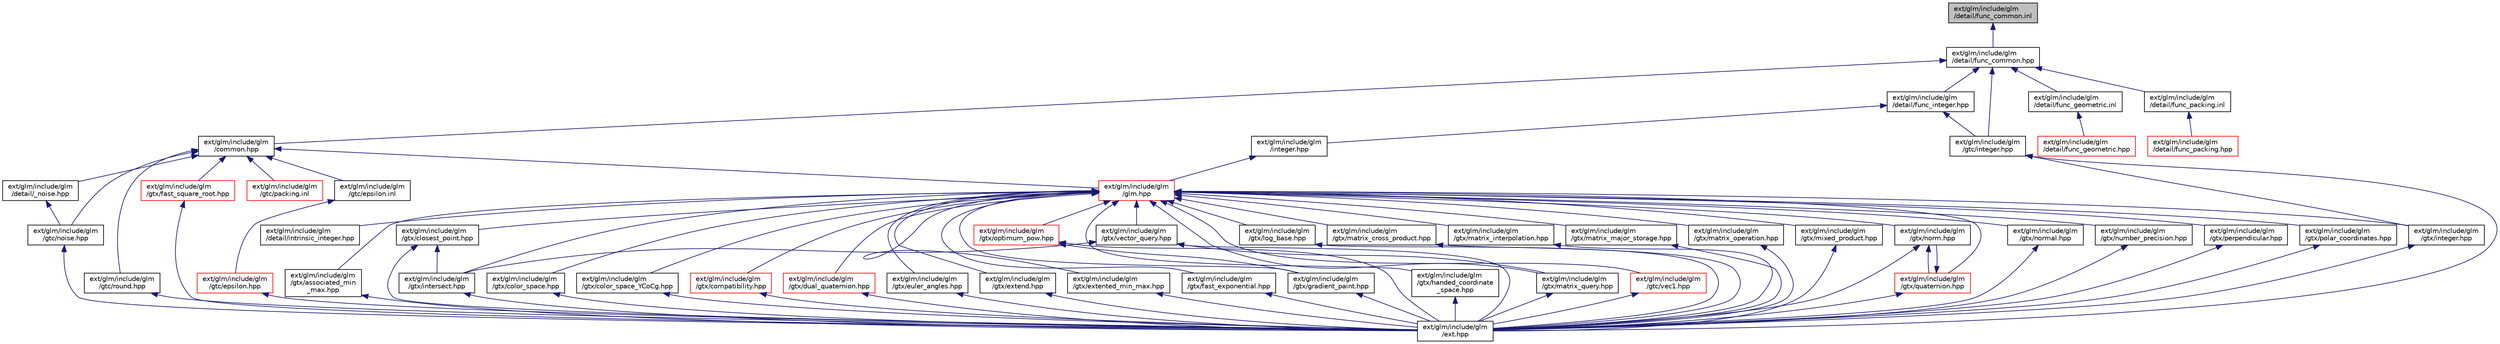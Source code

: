 digraph "ext/glm/include/glm/detail/func_common.inl"
{
  edge [fontname="Helvetica",fontsize="10",labelfontname="Helvetica",labelfontsize="10"];
  node [fontname="Helvetica",fontsize="10",shape=record];
  Node1 [label="ext/glm/include/glm\l/detail/func_common.inl",height=0.2,width=0.4,color="black", fillcolor="grey75", style="filled" fontcolor="black"];
  Node1 -> Node2 [dir="back",color="midnightblue",fontsize="10",style="solid"];
  Node2 [label="ext/glm/include/glm\l/detail/func_common.hpp",height=0.2,width=0.4,color="black", fillcolor="white", style="filled",URL="$func__common_8hpp.html"];
  Node2 -> Node3 [dir="back",color="midnightblue",fontsize="10",style="solid"];
  Node3 [label="ext/glm/include/glm\l/common.hpp",height=0.2,width=0.4,color="black", fillcolor="white", style="filled",URL="$common_8hpp.html"];
  Node3 -> Node4 [dir="back",color="midnightblue",fontsize="10",style="solid"];
  Node4 [label="ext/glm/include/glm\l/detail/_noise.hpp",height=0.2,width=0.4,color="black", fillcolor="white", style="filled",URL="$__noise_8hpp.html"];
  Node4 -> Node5 [dir="back",color="midnightblue",fontsize="10",style="solid"];
  Node5 [label="ext/glm/include/glm\l/gtc/noise.hpp",height=0.2,width=0.4,color="black", fillcolor="white", style="filled",URL="$noise_8hpp.html"];
  Node5 -> Node6 [dir="back",color="midnightblue",fontsize="10",style="solid"];
  Node6 [label="ext/glm/include/glm\l/ext.hpp",height=0.2,width=0.4,color="black", fillcolor="white", style="filled",URL="$ext_8hpp_source.html"];
  Node3 -> Node7 [dir="back",color="midnightblue",fontsize="10",style="solid"];
  Node7 [label="ext/glm/include/glm\l/gtc/epsilon.inl",height=0.2,width=0.4,color="black", fillcolor="white", style="filled",URL="$epsilon_8inl.html"];
  Node7 -> Node8 [dir="back",color="midnightblue",fontsize="10",style="solid"];
  Node8 [label="ext/glm/include/glm\l/gtc/epsilon.hpp",height=0.2,width=0.4,color="red", fillcolor="white", style="filled",URL="$epsilon_8hpp.html"];
  Node8 -> Node6 [dir="back",color="midnightblue",fontsize="10",style="solid"];
  Node3 -> Node5 [dir="back",color="midnightblue",fontsize="10",style="solid"];
  Node3 -> Node9 [dir="back",color="midnightblue",fontsize="10",style="solid"];
  Node9 [label="ext/glm/include/glm\l/glm.hpp",height=0.2,width=0.4,color="red", fillcolor="white", style="filled",URL="$glm_8hpp.html"];
  Node9 -> Node10 [dir="back",color="midnightblue",fontsize="10",style="solid"];
  Node10 [label="ext/glm/include/glm\l/detail/intrinsic_integer.hpp",height=0.2,width=0.4,color="black", fillcolor="white", style="filled",URL="$intrinsic__integer_8hpp.html"];
  Node9 -> Node11 [dir="back",color="midnightblue",fontsize="10",style="solid"];
  Node11 [label="ext/glm/include/glm\l/gtc/vec1.hpp",height=0.2,width=0.4,color="red", fillcolor="white", style="filled",URL="$vec1_8hpp.html"];
  Node11 -> Node6 [dir="back",color="midnightblue",fontsize="10",style="solid"];
  Node9 -> Node12 [dir="back",color="midnightblue",fontsize="10",style="solid"];
  Node12 [label="ext/glm/include/glm\l/gtx/associated_min\l_max.hpp",height=0.2,width=0.4,color="black", fillcolor="white", style="filled",URL="$associated__min__max_8hpp.html"];
  Node12 -> Node6 [dir="back",color="midnightblue",fontsize="10",style="solid"];
  Node9 -> Node13 [dir="back",color="midnightblue",fontsize="10",style="solid"];
  Node13 [label="ext/glm/include/glm\l/gtx/closest_point.hpp",height=0.2,width=0.4,color="black", fillcolor="white", style="filled",URL="$closest__point_8hpp.html"];
  Node13 -> Node6 [dir="back",color="midnightblue",fontsize="10",style="solid"];
  Node13 -> Node14 [dir="back",color="midnightblue",fontsize="10",style="solid"];
  Node14 [label="ext/glm/include/glm\l/gtx/intersect.hpp",height=0.2,width=0.4,color="black", fillcolor="white", style="filled",URL="$intersect_8hpp.html"];
  Node14 -> Node6 [dir="back",color="midnightblue",fontsize="10",style="solid"];
  Node9 -> Node15 [dir="back",color="midnightblue",fontsize="10",style="solid"];
  Node15 [label="ext/glm/include/glm\l/gtx/color_space.hpp",height=0.2,width=0.4,color="black", fillcolor="white", style="filled",URL="$gtx_2color__space_8hpp.html"];
  Node15 -> Node6 [dir="back",color="midnightblue",fontsize="10",style="solid"];
  Node9 -> Node16 [dir="back",color="midnightblue",fontsize="10",style="solid"];
  Node16 [label="ext/glm/include/glm\l/gtx/color_space_YCoCg.hpp",height=0.2,width=0.4,color="black", fillcolor="white", style="filled",URL="$color__space___y_co_cg_8hpp.html"];
  Node16 -> Node6 [dir="back",color="midnightblue",fontsize="10",style="solid"];
  Node9 -> Node17 [dir="back",color="midnightblue",fontsize="10",style="solid"];
  Node17 [label="ext/glm/include/glm\l/gtx/compatibility.hpp",height=0.2,width=0.4,color="red", fillcolor="white", style="filled",URL="$compatibility_8hpp.html"];
  Node17 -> Node6 [dir="back",color="midnightblue",fontsize="10",style="solid"];
  Node9 -> Node18 [dir="back",color="midnightblue",fontsize="10",style="solid"];
  Node18 [label="ext/glm/include/glm\l/gtx/dual_quaternion.hpp",height=0.2,width=0.4,color="red", fillcolor="white", style="filled",URL="$dual__quaternion_8hpp.html"];
  Node18 -> Node6 [dir="back",color="midnightblue",fontsize="10",style="solid"];
  Node9 -> Node19 [dir="back",color="midnightblue",fontsize="10",style="solid"];
  Node19 [label="ext/glm/include/glm\l/gtx/euler_angles.hpp",height=0.2,width=0.4,color="black", fillcolor="white", style="filled",URL="$euler__angles_8hpp.html"];
  Node19 -> Node6 [dir="back",color="midnightblue",fontsize="10",style="solid"];
  Node9 -> Node20 [dir="back",color="midnightblue",fontsize="10",style="solid"];
  Node20 [label="ext/glm/include/glm\l/gtx/extend.hpp",height=0.2,width=0.4,color="black", fillcolor="white", style="filled",URL="$extend_8hpp.html"];
  Node20 -> Node6 [dir="back",color="midnightblue",fontsize="10",style="solid"];
  Node9 -> Node21 [dir="back",color="midnightblue",fontsize="10",style="solid"];
  Node21 [label="ext/glm/include/glm\l/gtx/extented_min_max.hpp",height=0.2,width=0.4,color="black", fillcolor="white", style="filled",URL="$extented__min__max_8hpp.html"];
  Node21 -> Node6 [dir="back",color="midnightblue",fontsize="10",style="solid"];
  Node9 -> Node22 [dir="back",color="midnightblue",fontsize="10",style="solid"];
  Node22 [label="ext/glm/include/glm\l/gtx/fast_exponential.hpp",height=0.2,width=0.4,color="black", fillcolor="white", style="filled",URL="$fast__exponential_8hpp.html"];
  Node22 -> Node6 [dir="back",color="midnightblue",fontsize="10",style="solid"];
  Node9 -> Node23 [dir="back",color="midnightblue",fontsize="10",style="solid"];
  Node23 [label="ext/glm/include/glm\l/gtx/gradient_paint.hpp",height=0.2,width=0.4,color="black", fillcolor="white", style="filled",URL="$gradient__paint_8hpp.html"];
  Node23 -> Node6 [dir="back",color="midnightblue",fontsize="10",style="solid"];
  Node9 -> Node24 [dir="back",color="midnightblue",fontsize="10",style="solid"];
  Node24 [label="ext/glm/include/glm\l/gtx/optimum_pow.hpp",height=0.2,width=0.4,color="red", fillcolor="white", style="filled",URL="$optimum__pow_8hpp.html"];
  Node24 -> Node23 [dir="back",color="midnightblue",fontsize="10",style="solid"];
  Node24 -> Node6 [dir="back",color="midnightblue",fontsize="10",style="solid"];
  Node9 -> Node25 [dir="back",color="midnightblue",fontsize="10",style="solid"];
  Node25 [label="ext/glm/include/glm\l/gtx/handed_coordinate\l_space.hpp",height=0.2,width=0.4,color="black", fillcolor="white", style="filled",URL="$handed__coordinate__space_8hpp.html"];
  Node25 -> Node6 [dir="back",color="midnightblue",fontsize="10",style="solid"];
  Node9 -> Node26 [dir="back",color="midnightblue",fontsize="10",style="solid"];
  Node26 [label="ext/glm/include/glm\l/gtx/integer.hpp",height=0.2,width=0.4,color="black", fillcolor="white", style="filled",URL="$gtx_2integer_8hpp.html"];
  Node26 -> Node6 [dir="back",color="midnightblue",fontsize="10",style="solid"];
  Node9 -> Node14 [dir="back",color="midnightblue",fontsize="10",style="solid"];
  Node9 -> Node27 [dir="back",color="midnightblue",fontsize="10",style="solid"];
  Node27 [label="ext/glm/include/glm\l/gtx/vector_query.hpp",height=0.2,width=0.4,color="black", fillcolor="white", style="filled",URL="$vector__query_8hpp.html"];
  Node27 -> Node14 [dir="back",color="midnightblue",fontsize="10",style="solid"];
  Node27 -> Node28 [dir="back",color="midnightblue",fontsize="10",style="solid"];
  Node28 [label="ext/glm/include/glm\l/gtx/matrix_query.hpp",height=0.2,width=0.4,color="black", fillcolor="white", style="filled",URL="$matrix__query_8hpp.html"];
  Node28 -> Node6 [dir="back",color="midnightblue",fontsize="10",style="solid"];
  Node27 -> Node6 [dir="back",color="midnightblue",fontsize="10",style="solid"];
  Node9 -> Node29 [dir="back",color="midnightblue",fontsize="10",style="solid"];
  Node29 [label="ext/glm/include/glm\l/gtx/log_base.hpp",height=0.2,width=0.4,color="black", fillcolor="white", style="filled",URL="$log__base_8hpp.html"];
  Node29 -> Node6 [dir="back",color="midnightblue",fontsize="10",style="solid"];
  Node9 -> Node30 [dir="back",color="midnightblue",fontsize="10",style="solid"];
  Node30 [label="ext/glm/include/glm\l/gtx/matrix_cross_product.hpp",height=0.2,width=0.4,color="black", fillcolor="white", style="filled",URL="$matrix__cross__product_8hpp.html"];
  Node30 -> Node6 [dir="back",color="midnightblue",fontsize="10",style="solid"];
  Node9 -> Node31 [dir="back",color="midnightblue",fontsize="10",style="solid"];
  Node31 [label="ext/glm/include/glm\l/gtx/matrix_interpolation.hpp",height=0.2,width=0.4,color="black", fillcolor="white", style="filled",URL="$matrix__interpolation_8hpp.html"];
  Node31 -> Node6 [dir="back",color="midnightblue",fontsize="10",style="solid"];
  Node9 -> Node32 [dir="back",color="midnightblue",fontsize="10",style="solid"];
  Node32 [label="ext/glm/include/glm\l/gtx/matrix_major_storage.hpp",height=0.2,width=0.4,color="black", fillcolor="white", style="filled",URL="$matrix__major__storage_8hpp.html"];
  Node32 -> Node6 [dir="back",color="midnightblue",fontsize="10",style="solid"];
  Node9 -> Node33 [dir="back",color="midnightblue",fontsize="10",style="solid"];
  Node33 [label="ext/glm/include/glm\l/gtx/matrix_operation.hpp",height=0.2,width=0.4,color="black", fillcolor="white", style="filled",URL="$matrix__operation_8hpp.html"];
  Node33 -> Node6 [dir="back",color="midnightblue",fontsize="10",style="solid"];
  Node9 -> Node28 [dir="back",color="midnightblue",fontsize="10",style="solid"];
  Node9 -> Node34 [dir="back",color="midnightblue",fontsize="10",style="solid"];
  Node34 [label="ext/glm/include/glm\l/gtx/mixed_product.hpp",height=0.2,width=0.4,color="black", fillcolor="white", style="filled",URL="$mixed__product_8hpp.html"];
  Node34 -> Node6 [dir="back",color="midnightblue",fontsize="10",style="solid"];
  Node9 -> Node35 [dir="back",color="midnightblue",fontsize="10",style="solid"];
  Node35 [label="ext/glm/include/glm\l/gtx/norm.hpp",height=0.2,width=0.4,color="black", fillcolor="white", style="filled",URL="$norm_8hpp.html"];
  Node35 -> Node6 [dir="back",color="midnightblue",fontsize="10",style="solid"];
  Node35 -> Node36 [dir="back",color="midnightblue",fontsize="10",style="solid"];
  Node36 [label="ext/glm/include/glm\l/gtx/quaternion.hpp",height=0.2,width=0.4,color="red", fillcolor="white", style="filled",URL="$gtx_2quaternion_8hpp.html"];
  Node36 -> Node35 [dir="back",color="midnightblue",fontsize="10",style="solid"];
  Node36 -> Node6 [dir="back",color="midnightblue",fontsize="10",style="solid"];
  Node9 -> Node36 [dir="back",color="midnightblue",fontsize="10",style="solid"];
  Node9 -> Node37 [dir="back",color="midnightblue",fontsize="10",style="solid"];
  Node37 [label="ext/glm/include/glm\l/gtx/normal.hpp",height=0.2,width=0.4,color="black", fillcolor="white", style="filled",URL="$normal_8hpp.html"];
  Node37 -> Node6 [dir="back",color="midnightblue",fontsize="10",style="solid"];
  Node9 -> Node38 [dir="back",color="midnightblue",fontsize="10",style="solid"];
  Node38 [label="ext/glm/include/glm\l/gtx/number_precision.hpp",height=0.2,width=0.4,color="black", fillcolor="white", style="filled",URL="$number__precision_8hpp.html"];
  Node38 -> Node6 [dir="back",color="midnightblue",fontsize="10",style="solid"];
  Node9 -> Node39 [dir="back",color="midnightblue",fontsize="10",style="solid"];
  Node39 [label="ext/glm/include/glm\l/gtx/perpendicular.hpp",height=0.2,width=0.4,color="black", fillcolor="white", style="filled",URL="$perpendicular_8hpp.html"];
  Node39 -> Node6 [dir="back",color="midnightblue",fontsize="10",style="solid"];
  Node9 -> Node40 [dir="back",color="midnightblue",fontsize="10",style="solid"];
  Node40 [label="ext/glm/include/glm\l/gtx/polar_coordinates.hpp",height=0.2,width=0.4,color="black", fillcolor="white", style="filled",URL="$polar__coordinates_8hpp.html"];
  Node40 -> Node6 [dir="back",color="midnightblue",fontsize="10",style="solid"];
  Node3 -> Node41 [dir="back",color="midnightblue",fontsize="10",style="solid"];
  Node41 [label="ext/glm/include/glm\l/gtc/packing.inl",height=0.2,width=0.4,color="red", fillcolor="white", style="filled",URL="$packing_8inl.html"];
  Node3 -> Node42 [dir="back",color="midnightblue",fontsize="10",style="solid"];
  Node42 [label="ext/glm/include/glm\l/gtc/round.hpp",height=0.2,width=0.4,color="black", fillcolor="white", style="filled",URL="$round_8hpp.html"];
  Node42 -> Node6 [dir="back",color="midnightblue",fontsize="10",style="solid"];
  Node3 -> Node43 [dir="back",color="midnightblue",fontsize="10",style="solid"];
  Node43 [label="ext/glm/include/glm\l/gtx/fast_square_root.hpp",height=0.2,width=0.4,color="red", fillcolor="white", style="filled",URL="$fast__square__root_8hpp.html"];
  Node43 -> Node6 [dir="back",color="midnightblue",fontsize="10",style="solid"];
  Node2 -> Node44 [dir="back",color="midnightblue",fontsize="10",style="solid"];
  Node44 [label="ext/glm/include/glm\l/detail/func_geometric.inl",height=0.2,width=0.4,color="black", fillcolor="white", style="filled",URL="$func__geometric_8inl.html"];
  Node44 -> Node45 [dir="back",color="midnightblue",fontsize="10",style="solid"];
  Node45 [label="ext/glm/include/glm\l/detail/func_geometric.hpp",height=0.2,width=0.4,color="red", fillcolor="white", style="filled",URL="$func__geometric_8hpp.html"];
  Node2 -> Node46 [dir="back",color="midnightblue",fontsize="10",style="solid"];
  Node46 [label="ext/glm/include/glm\l/detail/func_integer.hpp",height=0.2,width=0.4,color="black", fillcolor="white", style="filled",URL="$func__integer_8hpp.html"];
  Node46 -> Node47 [dir="back",color="midnightblue",fontsize="10",style="solid"];
  Node47 [label="ext/glm/include/glm\l/gtc/integer.hpp",height=0.2,width=0.4,color="black", fillcolor="white", style="filled",URL="$gtc_2integer_8hpp.html"];
  Node47 -> Node6 [dir="back",color="midnightblue",fontsize="10",style="solid"];
  Node47 -> Node26 [dir="back",color="midnightblue",fontsize="10",style="solid"];
  Node46 -> Node48 [dir="back",color="midnightblue",fontsize="10",style="solid"];
  Node48 [label="ext/glm/include/glm\l/integer.hpp",height=0.2,width=0.4,color="black", fillcolor="white", style="filled",URL="$integer_8hpp.html"];
  Node48 -> Node9 [dir="back",color="midnightblue",fontsize="10",style="solid"];
  Node2 -> Node49 [dir="back",color="midnightblue",fontsize="10",style="solid"];
  Node49 [label="ext/glm/include/glm\l/detail/func_packing.inl",height=0.2,width=0.4,color="black", fillcolor="white", style="filled",URL="$func__packing_8inl.html"];
  Node49 -> Node50 [dir="back",color="midnightblue",fontsize="10",style="solid"];
  Node50 [label="ext/glm/include/glm\l/detail/func_packing.hpp",height=0.2,width=0.4,color="red", fillcolor="white", style="filled",URL="$func__packing_8hpp.html"];
  Node2 -> Node47 [dir="back",color="midnightblue",fontsize="10",style="solid"];
}
